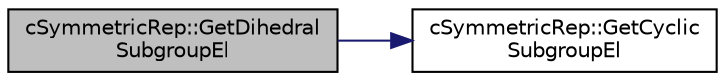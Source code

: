 digraph G
{
  edge [fontname="Helvetica",fontsize="10",labelfontname="Helvetica",labelfontsize="10"];
  node [fontname="Helvetica",fontsize="10",shape=record];
  rankdir="LR";
  Node1 [label="cSymmetricRep::GetDihedral\lSubgroupEl",height=0.2,width=0.4,color="black", fillcolor="grey75", style="filled" fontcolor="black"];
  Node1 -> Node2 [color="midnightblue",fontsize="10",style="solid"];
  Node2 [label="cSymmetricRep::GetCyclic\lSubgroupEl",height=0.2,width=0.4,color="black", fillcolor="white", style="filled",URL="$classcSymmetricRep.html#a2dfa5d3358d69914a625536d994be72c"];
}
